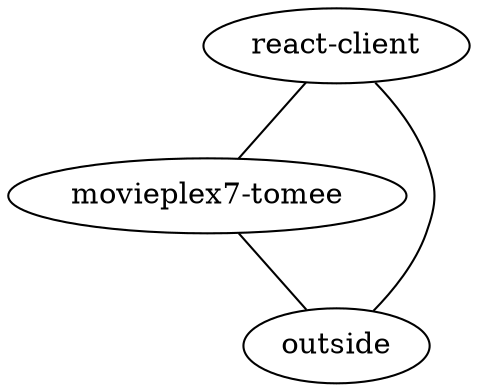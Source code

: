 // Topology Graph
graph {
	"react-client"
	"movieplex7-tomee"
	outside
	"react-client" -- "movieplex7-tomee" [contstraint=false]
	"movieplex7-tomee" -- outside [contstraint=false]
	"react-client" -- outside [contstraint=false]
}
